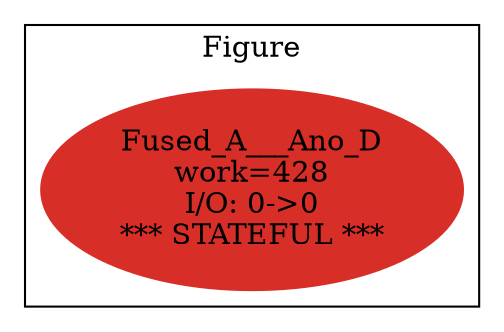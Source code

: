 digraph streamit {
size="6.5,9"
subgraph cluster_node1 {
 color = black

 label="Figure";
node2 [ label="Fused_A___Ano_D\nwork=428\nI/O: 0->0\n*** STATEFUL ***" color="0.00555,0.81,0.84" style="filled" ]
}
}
